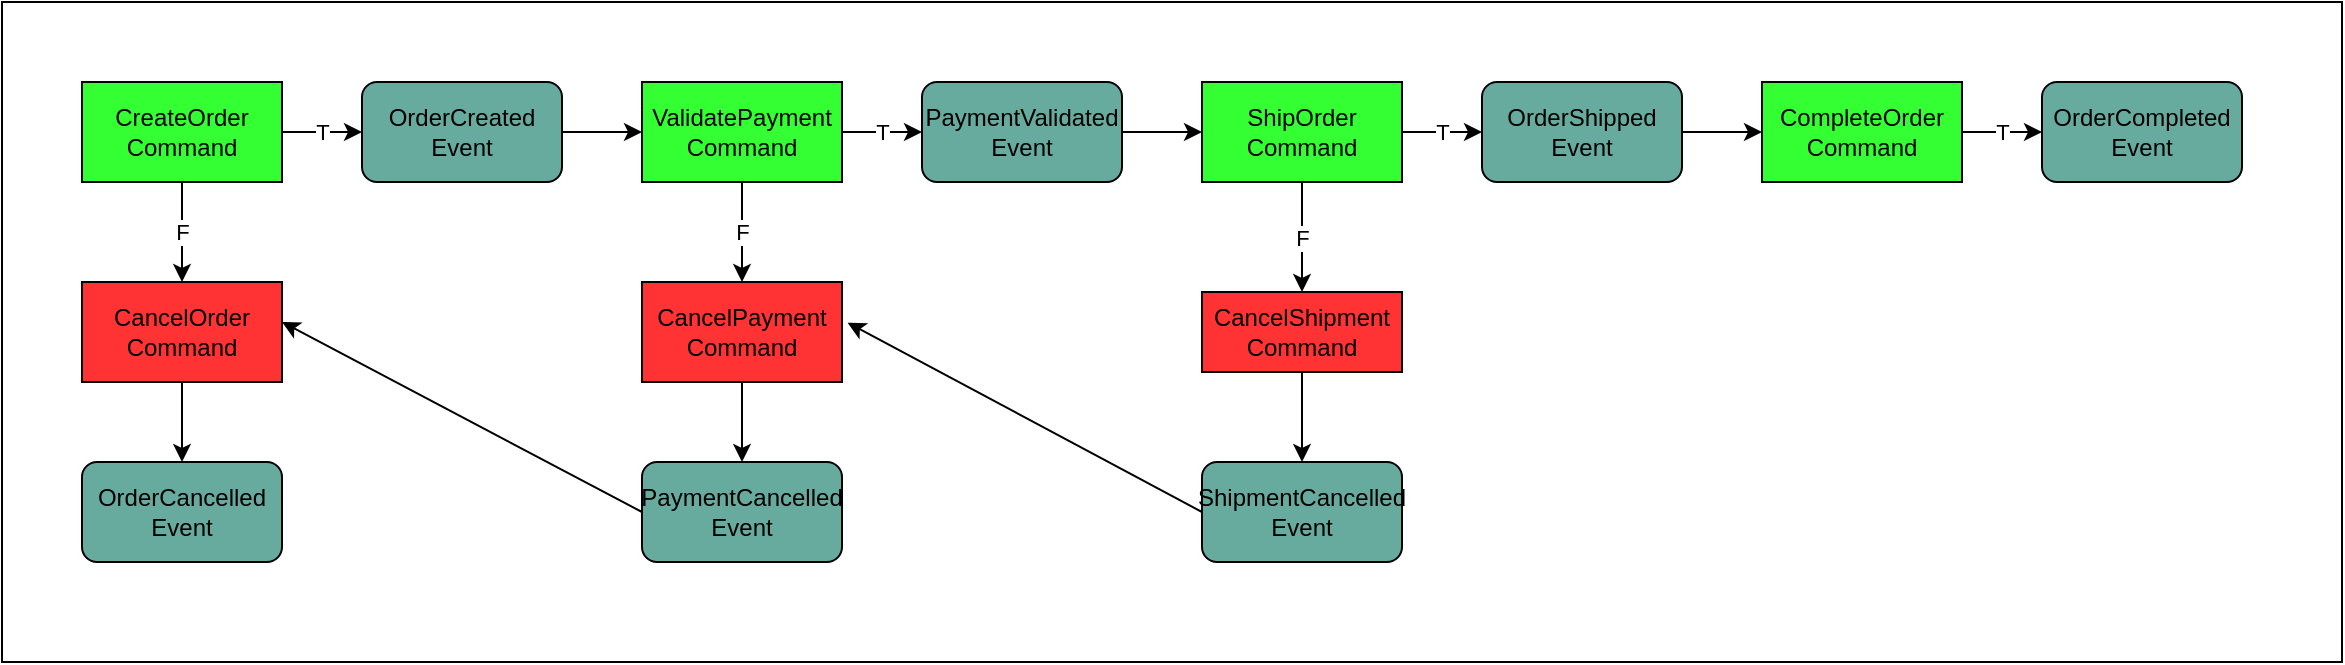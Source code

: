 <mxfile version="20.7.2" type="device"><diagram id="okVFei1XKk6lwWs76CwP" name="Page-1"><mxGraphModel dx="1257" dy="1800" grid="1" gridSize="10" guides="1" tooltips="1" connect="1" arrows="1" fold="1" page="1" pageScale="1" pageWidth="850" pageHeight="1100" math="0" shadow="0"><root><mxCell id="0"/><mxCell id="1" parent="0"/><mxCell id="T1Su6xTTL_OK6_yT7uk8-38" value="" style="group" vertex="1" connectable="0" parent="1"><mxGeometry x="20" y="-80" width="1170" height="330" as="geometry"/></mxCell><mxCell id="T1Su6xTTL_OK6_yT7uk8-36" value="" style="rounded=0;whiteSpace=wrap;html=1;" vertex="1" parent="T1Su6xTTL_OK6_yT7uk8-38"><mxGeometry width="1170" height="330" as="geometry"/></mxCell><mxCell id="T1Su6xTTL_OK6_yT7uk8-2" value="CreateOrder&lt;br&gt;Command" style="rounded=0;whiteSpace=wrap;html=1;fillColor=#33FF33;strokeColor=#000000;" vertex="1" parent="T1Su6xTTL_OK6_yT7uk8-38"><mxGeometry x="40" y="40" width="100" height="50" as="geometry"/></mxCell><mxCell id="T1Su6xTTL_OK6_yT7uk8-4" value="CancelOrder&lt;br&gt;Command" style="rounded=0;whiteSpace=wrap;html=1;fillColor=#FF3333;strokeColor=#000000;" vertex="1" parent="T1Su6xTTL_OK6_yT7uk8-38"><mxGeometry x="40" y="140" width="100" height="50" as="geometry"/></mxCell><mxCell id="T1Su6xTTL_OK6_yT7uk8-9" value="F" style="edgeStyle=orthogonalEdgeStyle;rounded=0;orthogonalLoop=1;jettySize=auto;html=1;entryX=0.5;entryY=0;entryDx=0;entryDy=0;" edge="1" parent="T1Su6xTTL_OK6_yT7uk8-38" source="T1Su6xTTL_OK6_yT7uk8-2" target="T1Su6xTTL_OK6_yT7uk8-4"><mxGeometry relative="1" as="geometry"><Array as="points"><mxPoint x="90" y="110"/><mxPoint x="90" y="110"/></Array></mxGeometry></mxCell><mxCell id="T1Su6xTTL_OK6_yT7uk8-5" value="OrderCreated&lt;br&gt;Event" style="rounded=1;whiteSpace=wrap;html=1;strokeColor=#000000;fillColor=#67AB9F;" vertex="1" parent="T1Su6xTTL_OK6_yT7uk8-38"><mxGeometry x="180" y="40" width="100" height="50" as="geometry"/></mxCell><mxCell id="T1Su6xTTL_OK6_yT7uk8-8" value="T" style="edgeStyle=orthogonalEdgeStyle;rounded=0;orthogonalLoop=1;jettySize=auto;html=1;entryX=0;entryY=0.5;entryDx=0;entryDy=0;" edge="1" parent="T1Su6xTTL_OK6_yT7uk8-38" source="T1Su6xTTL_OK6_yT7uk8-2" target="T1Su6xTTL_OK6_yT7uk8-5"><mxGeometry relative="1" as="geometry"/></mxCell><mxCell id="T1Su6xTTL_OK6_yT7uk8-6" value="OrderCancelled&lt;br&gt;Event" style="rounded=1;whiteSpace=wrap;html=1;strokeColor=#000000;fillColor=#67AB9F;" vertex="1" parent="T1Su6xTTL_OK6_yT7uk8-38"><mxGeometry x="40" y="230" width="100" height="50" as="geometry"/></mxCell><mxCell id="T1Su6xTTL_OK6_yT7uk8-17" style="edgeStyle=orthogonalEdgeStyle;rounded=0;orthogonalLoop=1;jettySize=auto;html=1;" edge="1" parent="T1Su6xTTL_OK6_yT7uk8-38" source="T1Su6xTTL_OK6_yT7uk8-4" target="T1Su6xTTL_OK6_yT7uk8-6"><mxGeometry relative="1" as="geometry"/></mxCell><mxCell id="T1Su6xTTL_OK6_yT7uk8-11" value="ValidatePayment&lt;br&gt;Command" style="rounded=0;whiteSpace=wrap;html=1;fillColor=#33FF33;strokeColor=#000000;" vertex="1" parent="T1Su6xTTL_OK6_yT7uk8-38"><mxGeometry x="320" y="40" width="100" height="50" as="geometry"/></mxCell><mxCell id="T1Su6xTTL_OK6_yT7uk8-12" style="edgeStyle=orthogonalEdgeStyle;rounded=0;orthogonalLoop=1;jettySize=auto;html=1;entryX=0;entryY=0.5;entryDx=0;entryDy=0;" edge="1" parent="T1Su6xTTL_OK6_yT7uk8-38" source="T1Su6xTTL_OK6_yT7uk8-5" target="T1Su6xTTL_OK6_yT7uk8-11"><mxGeometry relative="1" as="geometry"/></mxCell><mxCell id="T1Su6xTTL_OK6_yT7uk8-13" value="PaymentValidated&lt;br&gt;Event" style="rounded=1;whiteSpace=wrap;html=1;strokeColor=#000000;fillColor=#67AB9F;" vertex="1" parent="T1Su6xTTL_OK6_yT7uk8-38"><mxGeometry x="460" y="40" width="100" height="50" as="geometry"/></mxCell><mxCell id="T1Su6xTTL_OK6_yT7uk8-14" value="T" style="edgeStyle=orthogonalEdgeStyle;rounded=0;orthogonalLoop=1;jettySize=auto;html=1;entryX=0;entryY=0.5;entryDx=0;entryDy=0;" edge="1" parent="T1Su6xTTL_OK6_yT7uk8-38" source="T1Su6xTTL_OK6_yT7uk8-11" target="T1Su6xTTL_OK6_yT7uk8-13"><mxGeometry relative="1" as="geometry"/></mxCell><mxCell id="T1Su6xTTL_OK6_yT7uk8-15" value="CancelPayment&lt;br&gt;Command" style="rounded=0;whiteSpace=wrap;html=1;fillColor=#FF3333;strokeColor=#000000;" vertex="1" parent="T1Su6xTTL_OK6_yT7uk8-38"><mxGeometry x="320" y="140" width="100" height="50" as="geometry"/></mxCell><mxCell id="T1Su6xTTL_OK6_yT7uk8-16" value="F" style="edgeStyle=orthogonalEdgeStyle;rounded=0;orthogonalLoop=1;jettySize=auto;html=1;entryX=0.5;entryY=0;entryDx=0;entryDy=0;" edge="1" parent="T1Su6xTTL_OK6_yT7uk8-38" source="T1Su6xTTL_OK6_yT7uk8-11" target="T1Su6xTTL_OK6_yT7uk8-15"><mxGeometry relative="1" as="geometry"/></mxCell><mxCell id="T1Su6xTTL_OK6_yT7uk8-20" style="rounded=0;orthogonalLoop=1;jettySize=auto;html=1;entryX=1;entryY=0.4;entryDx=0;entryDy=0;entryPerimeter=0;exitX=0;exitY=0.5;exitDx=0;exitDy=0;" edge="1" parent="T1Su6xTTL_OK6_yT7uk8-38" source="T1Su6xTTL_OK6_yT7uk8-18" target="T1Su6xTTL_OK6_yT7uk8-4"><mxGeometry relative="1" as="geometry"/></mxCell><mxCell id="T1Su6xTTL_OK6_yT7uk8-18" value="PaymentCancelled&lt;br&gt;Event" style="rounded=1;whiteSpace=wrap;html=1;strokeColor=#000000;fillColor=#67AB9F;" vertex="1" parent="T1Su6xTTL_OK6_yT7uk8-38"><mxGeometry x="320" y="230" width="100" height="50" as="geometry"/></mxCell><mxCell id="T1Su6xTTL_OK6_yT7uk8-19" style="edgeStyle=orthogonalEdgeStyle;rounded=0;orthogonalLoop=1;jettySize=auto;html=1;" edge="1" parent="T1Su6xTTL_OK6_yT7uk8-38" source="T1Su6xTTL_OK6_yT7uk8-15" target="T1Su6xTTL_OK6_yT7uk8-18"><mxGeometry relative="1" as="geometry"/></mxCell><mxCell id="T1Su6xTTL_OK6_yT7uk8-21" value="ShipOrder&lt;br&gt;Command" style="rounded=0;whiteSpace=wrap;html=1;fillColor=#33FF33;strokeColor=#000000;" vertex="1" parent="T1Su6xTTL_OK6_yT7uk8-38"><mxGeometry x="600" y="40" width="100" height="50" as="geometry"/></mxCell><mxCell id="T1Su6xTTL_OK6_yT7uk8-25" style="edgeStyle=none;rounded=0;orthogonalLoop=1;jettySize=auto;html=1;entryX=0;entryY=0.5;entryDx=0;entryDy=0;" edge="1" parent="T1Su6xTTL_OK6_yT7uk8-38" source="T1Su6xTTL_OK6_yT7uk8-13" target="T1Su6xTTL_OK6_yT7uk8-21"><mxGeometry relative="1" as="geometry"/></mxCell><mxCell id="T1Su6xTTL_OK6_yT7uk8-23" value="OrderShipped&lt;br&gt;Event" style="rounded=1;whiteSpace=wrap;html=1;strokeColor=#000000;fillColor=#67AB9F;" vertex="1" parent="T1Su6xTTL_OK6_yT7uk8-38"><mxGeometry x="740" y="40" width="100" height="50" as="geometry"/></mxCell><mxCell id="T1Su6xTTL_OK6_yT7uk8-24" value="T" style="edgeStyle=none;rounded=0;orthogonalLoop=1;jettySize=auto;html=1;entryX=0;entryY=0.5;entryDx=0;entryDy=0;" edge="1" parent="T1Su6xTTL_OK6_yT7uk8-38" source="T1Su6xTTL_OK6_yT7uk8-21" target="T1Su6xTTL_OK6_yT7uk8-23"><mxGeometry relative="1" as="geometry"/></mxCell><mxCell id="T1Su6xTTL_OK6_yT7uk8-26" value="CancelShipment&lt;br&gt;Command" style="rounded=0;whiteSpace=wrap;html=1;fillColor=#FF3333;strokeColor=#000000;" vertex="1" parent="T1Su6xTTL_OK6_yT7uk8-38"><mxGeometry x="600" y="145" width="100" height="40" as="geometry"/></mxCell><mxCell id="T1Su6xTTL_OK6_yT7uk8-27" value="F" style="edgeStyle=none;rounded=0;orthogonalLoop=1;jettySize=auto;html=1;entryX=0.5;entryY=0;entryDx=0;entryDy=0;" edge="1" parent="T1Su6xTTL_OK6_yT7uk8-38" source="T1Su6xTTL_OK6_yT7uk8-21" target="T1Su6xTTL_OK6_yT7uk8-26"><mxGeometry relative="1" as="geometry"/></mxCell><mxCell id="T1Su6xTTL_OK6_yT7uk8-30" style="edgeStyle=none;rounded=0;orthogonalLoop=1;jettySize=auto;html=1;entryX=1.028;entryY=0.407;entryDx=0;entryDy=0;entryPerimeter=0;exitX=0;exitY=0.5;exitDx=0;exitDy=0;" edge="1" parent="T1Su6xTTL_OK6_yT7uk8-38" source="T1Su6xTTL_OK6_yT7uk8-28" target="T1Su6xTTL_OK6_yT7uk8-15"><mxGeometry relative="1" as="geometry"/></mxCell><mxCell id="T1Su6xTTL_OK6_yT7uk8-28" value="ShipmentCancelled&lt;br&gt;Event" style="rounded=1;whiteSpace=wrap;html=1;strokeColor=#000000;fillColor=#67AB9F;" vertex="1" parent="T1Su6xTTL_OK6_yT7uk8-38"><mxGeometry x="600" y="230" width="100" height="50" as="geometry"/></mxCell><mxCell id="T1Su6xTTL_OK6_yT7uk8-29" style="edgeStyle=none;rounded=0;orthogonalLoop=1;jettySize=auto;html=1;entryX=0.5;entryY=0;entryDx=0;entryDy=0;" edge="1" parent="T1Su6xTTL_OK6_yT7uk8-38" source="T1Su6xTTL_OK6_yT7uk8-26" target="T1Su6xTTL_OK6_yT7uk8-28"><mxGeometry relative="1" as="geometry"/></mxCell><mxCell id="T1Su6xTTL_OK6_yT7uk8-31" value="CompleteOrder&lt;br&gt;Command" style="rounded=0;whiteSpace=wrap;html=1;fillColor=#33FF33;strokeColor=#000000;" vertex="1" parent="T1Su6xTTL_OK6_yT7uk8-38"><mxGeometry x="880" y="40" width="100" height="50" as="geometry"/></mxCell><mxCell id="T1Su6xTTL_OK6_yT7uk8-32" style="edgeStyle=none;rounded=0;orthogonalLoop=1;jettySize=auto;html=1;entryX=0;entryY=0.5;entryDx=0;entryDy=0;" edge="1" parent="T1Su6xTTL_OK6_yT7uk8-38" source="T1Su6xTTL_OK6_yT7uk8-23" target="T1Su6xTTL_OK6_yT7uk8-31"><mxGeometry relative="1" as="geometry"/></mxCell><mxCell id="T1Su6xTTL_OK6_yT7uk8-33" value="OrderCompleted&lt;br&gt;Event" style="rounded=1;whiteSpace=wrap;html=1;strokeColor=#000000;fillColor=#67AB9F;" vertex="1" parent="T1Su6xTTL_OK6_yT7uk8-38"><mxGeometry x="1020" y="40" width="100" height="50" as="geometry"/></mxCell><mxCell id="T1Su6xTTL_OK6_yT7uk8-34" value="T" style="edgeStyle=none;rounded=0;orthogonalLoop=1;jettySize=auto;html=1;entryX=0;entryY=0.5;entryDx=0;entryDy=0;" edge="1" parent="T1Su6xTTL_OK6_yT7uk8-38" source="T1Su6xTTL_OK6_yT7uk8-31" target="T1Su6xTTL_OK6_yT7uk8-33"><mxGeometry relative="1" as="geometry"/></mxCell></root></mxGraphModel></diagram></mxfile>